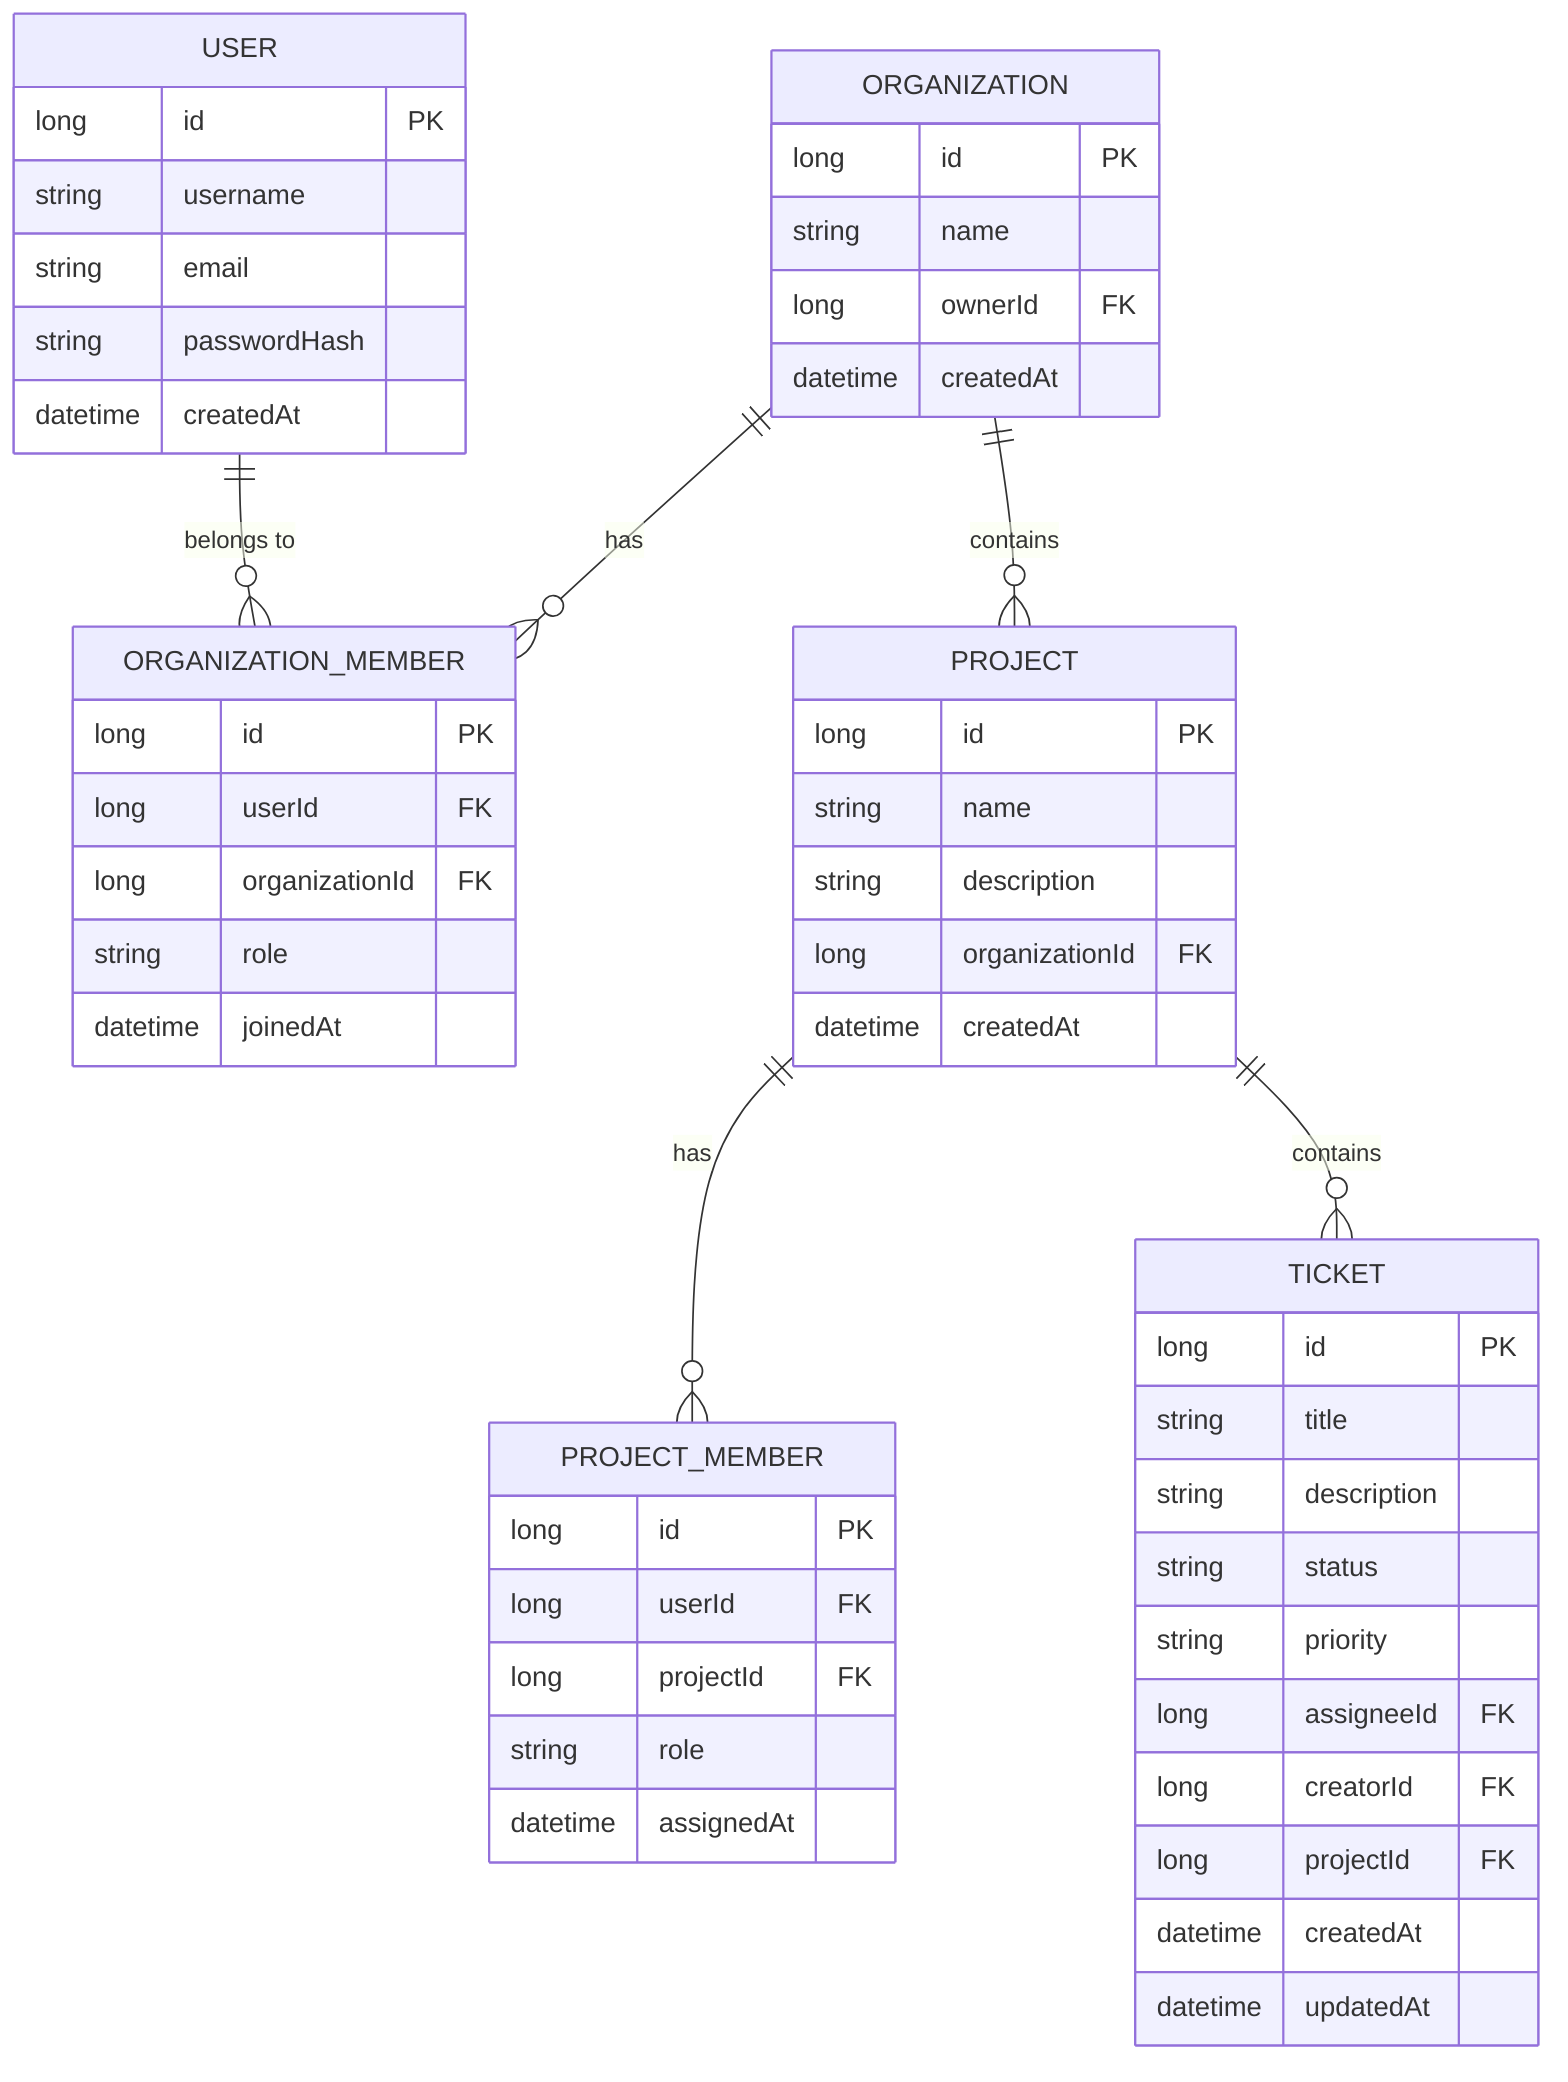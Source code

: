erDiagram
    USER ||--o{ ORGANIZATION_MEMBER : "belongs to"
    USER {
        long id PK
        string username
        string email
        string passwordHash
        datetime createdAt
    }

    ORGANIZATION ||--o{ ORGANIZATION_MEMBER : "has"
    ORGANIZATION {
        long id PK
        string name
        long ownerId FK
        datetime createdAt
    }

    ORGANIZATION_MEMBER {
        long id PK
        long userId FK
        long organizationId FK
        string role
        datetime joinedAt
    }

    ORGANIZATION ||--o{ PROJECT : "contains"
    PROJECT {
        long id PK
        string name
        string description
        long organizationId FK
        datetime createdAt
    }

    PROJECT ||--o{ PROJECT_MEMBER : "has"
    PROJECT_MEMBER {
        long id PK
        long userId FK
        long projectId FK
        string role
        datetime assignedAt
    }

    PROJECT ||--o{ TICKET : "contains"
    TICKET {
        long id PK
        string title
        string description
        string status
        string priority
        long assigneeId FK
        long creatorId FK
        long projectId FK
        datetime createdAt
        datetime updatedAt
    }